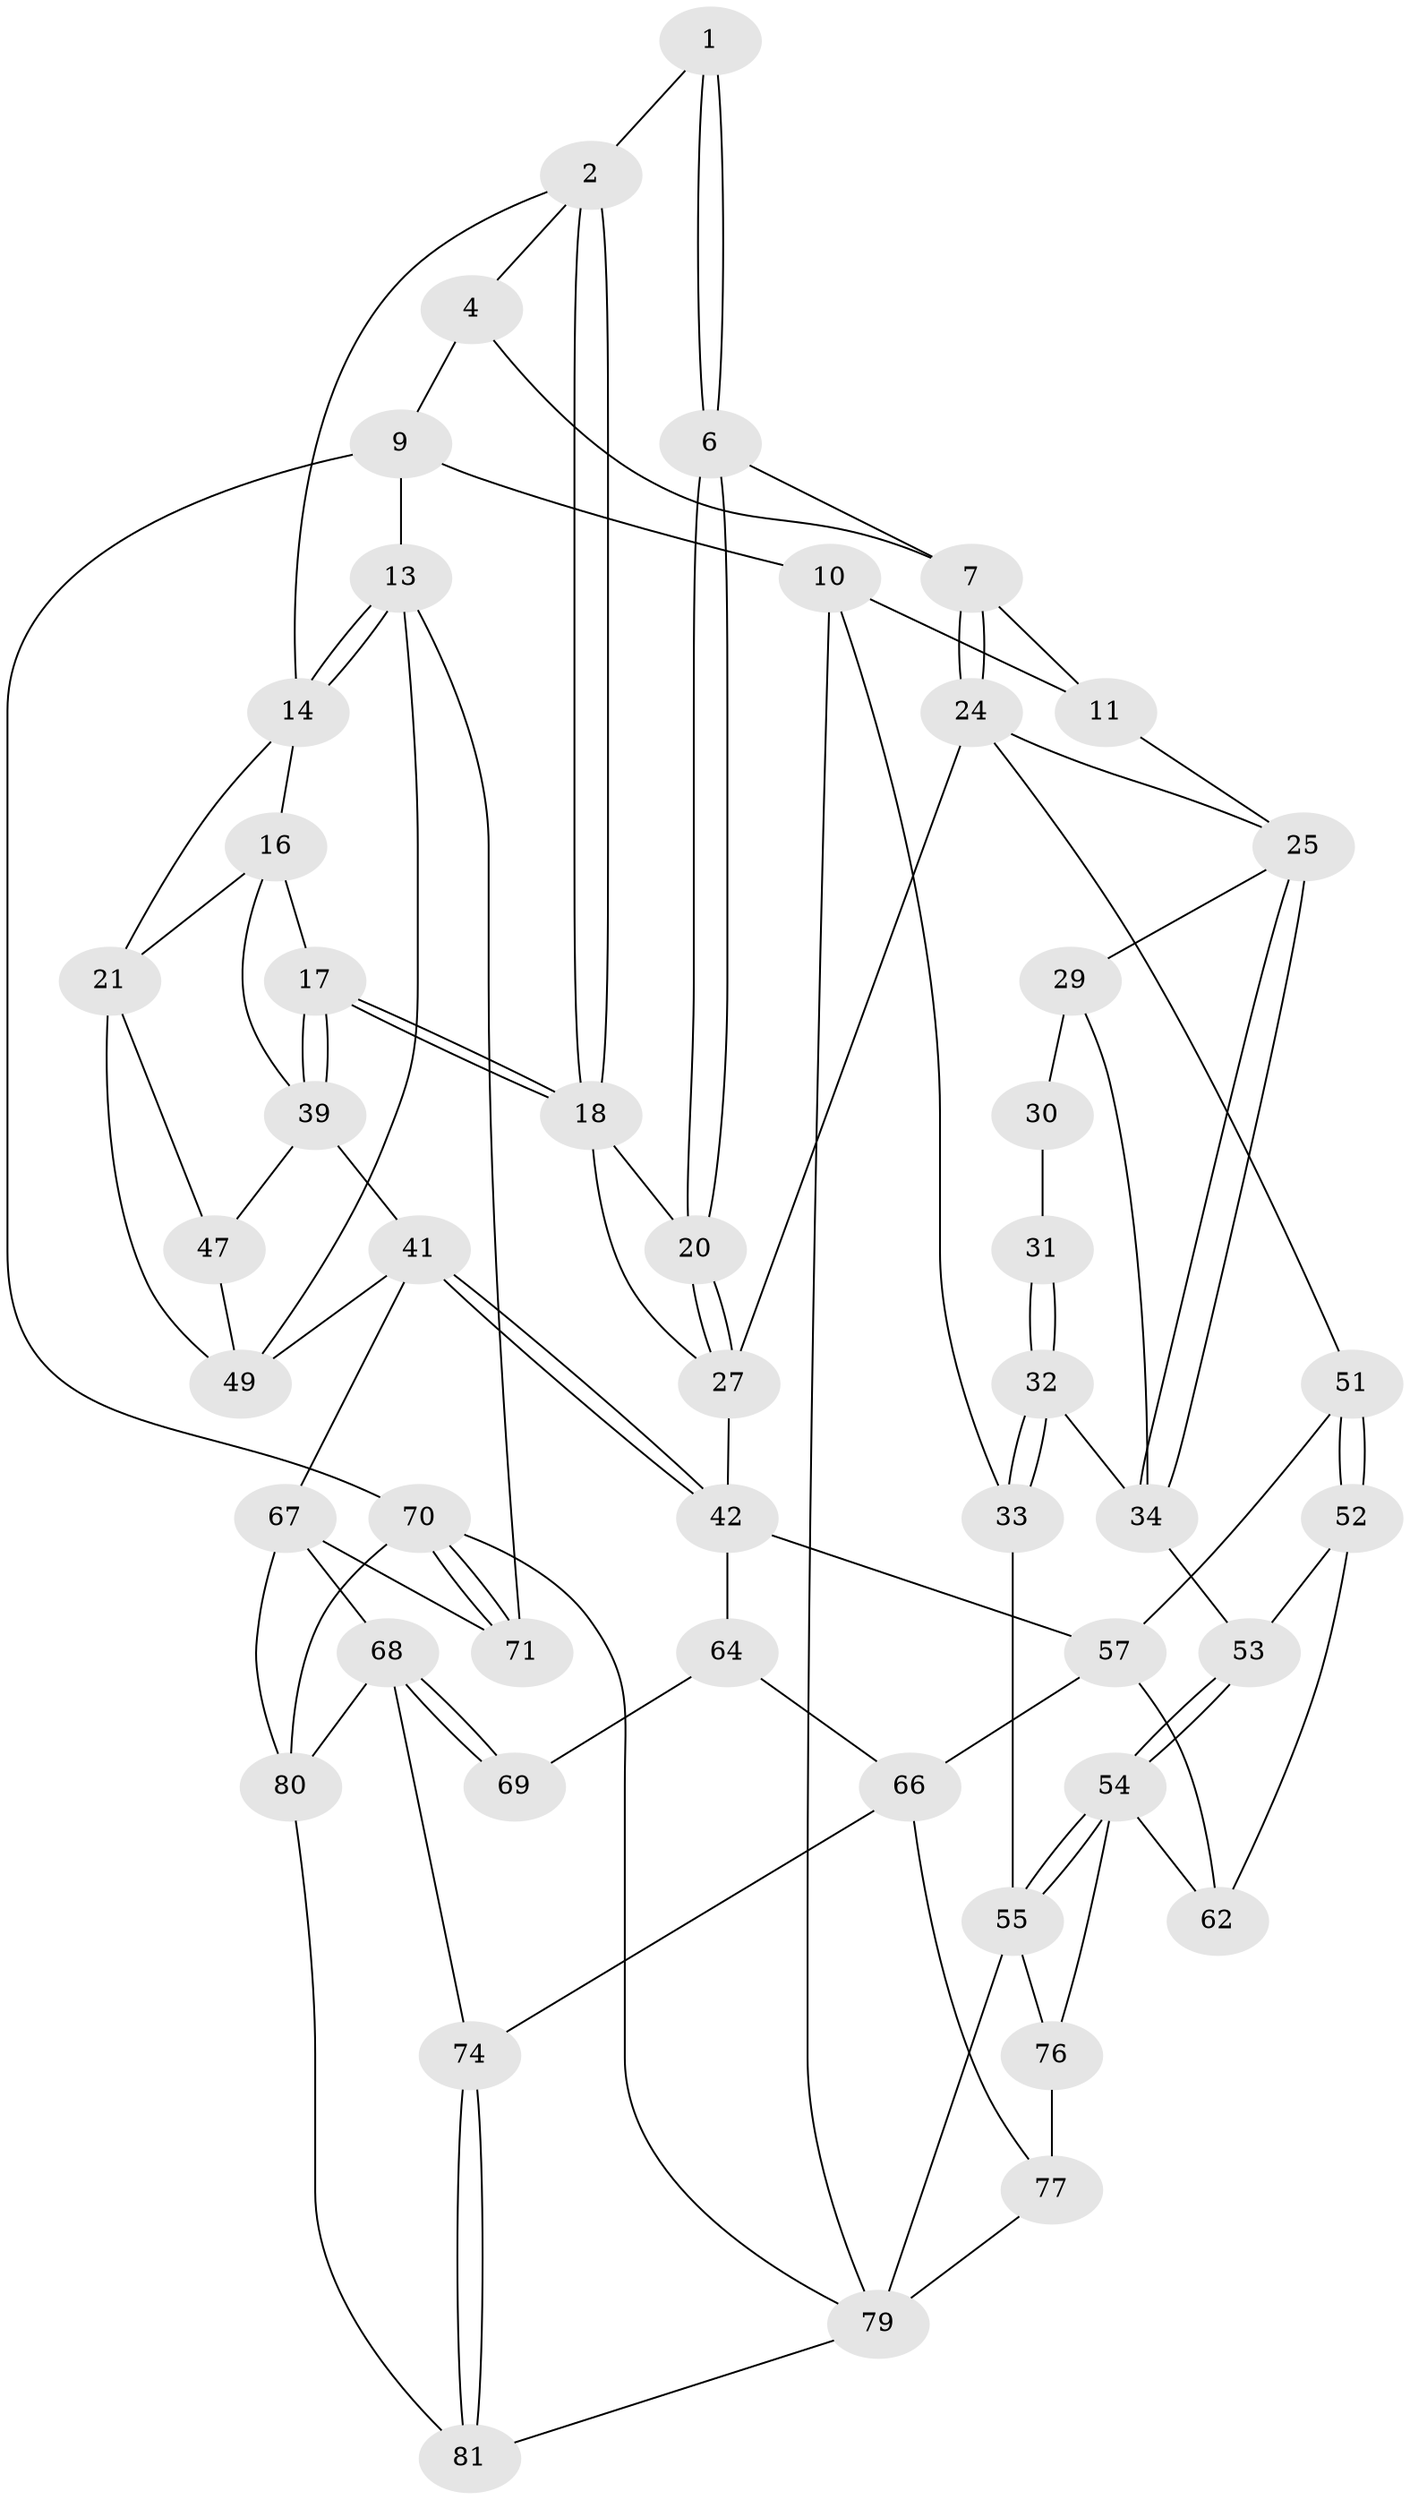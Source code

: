 // original degree distribution, {3: 0.024096385542168676, 5: 0.6024096385542169, 4: 0.20481927710843373, 6: 0.1686746987951807}
// Generated by graph-tools (version 1.1) at 2025/11/02/27/25 16:11:58]
// undirected, 49 vertices, 103 edges
graph export_dot {
graph [start="1"]
  node [color=gray90,style=filled];
  1 [pos="+0.5639915539285312+0.1846112071391158"];
  2 [pos="+0.6632481879670845+0.18970546269274835",super="+3"];
  4 [pos="+0.7357290623607751+0.00471488622581261",super="+5"];
  6 [pos="+0.4414887999034233+0.24778601249919802"];
  7 [pos="+0.30047746358427335+0.12369780238509492",super="+8"];
  9 [pos="+0.7439587747235465+0",super="+12"];
  10 [pos="+0.16306477449765705+0",super="+23"];
  11 [pos="+0.19716496908106704+0"];
  13 [pos="+1+0.22313575462553514",super="+48"];
  14 [pos="+0.9957426320444414+0.2602224382552131",super="+15"];
  16 [pos="+0.8127401627079519+0.2820169815427616",super="+22"];
  17 [pos="+0.7058833855866388+0.3160855975577383"];
  18 [pos="+0.65277942545489+0.2731619793970422",super="+19"];
  20 [pos="+0.46034945792761683+0.27857144586715077"];
  21 [pos="+0.8777131536939401+0.3689911495474436",super="+46"];
  24 [pos="+0.3405574192809817+0.4147441268379513",super="+28"];
  25 [pos="+0.262176141097701+0.4245001561689025",super="+26"];
  27 [pos="+0.45491523623791735+0.39491089809109714",super="+38"];
  29 [pos="+0.1495377572119623+0.2254489480385005",super="+35"];
  30 [pos="+0.14088177721723782+0.25033251155106584",super="+36"];
  31 [pos="+0.13783401096873704+0.256328162095158",super="+37"];
  32 [pos="+0.018292966206633187+0.47026279905577717",super="+45"];
  33 [pos="+0+0.5674617555166166"];
  34 [pos="+0.2477727283779044+0.43214422271506747",super="+44"];
  39 [pos="+0.7326164088489597+0.3684079102217109",super="+40"];
  41 [pos="+0.7109459398659495+0.5359420303747936",super="+60"];
  42 [pos="+0.6218418996831365+0.5330350643684432",super="+43"];
  47 [pos="+0.8684662402042727+0.410802406482463"];
  49 [pos="+1+0.527461731614074",super="+50"];
  51 [pos="+0.3867308101054123+0.505901506222645",super="+58"];
  52 [pos="+0.34522590611997495+0.5495915383080845",super="+59"];
  53 [pos="+0.2396100937089177+0.5722220208709193"];
  54 [pos="+0.19175541338079766+0.6415130318622564",super="+63"];
  55 [pos="+0+0.6673815072172483",super="+56"];
  57 [pos="+0.5237166065549616+0.5676281463664404",super="+61"];
  62 [pos="+0.39162356788056923+0.7146080839982408"];
  64 [pos="+0.6102704744134613+0.5955972767589245",super="+65"];
  66 [pos="+0.49126191898785687+0.7823803591646038",super="+75"];
  67 [pos="+0.7971938507945423+0.6625621719972729",super="+72"];
  68 [pos="+0.7480280053445769+0.7585525993487905",super="+73"];
  69 [pos="+0.6573309344725939+0.7363547740376754"];
  70 [pos="+1+1"];
  71 [pos="+1+0.7705389480398732"];
  74 [pos="+0.5484122654728565+0.8568903893787579"];
  76 [pos="+0.26224159391532637+0.8603307689973586"];
  77 [pos="+0.28788502011853906+1",super="+78"];
  79 [pos="+0+0.7776989918839396",super="+82"];
  80 [pos="+0.7543687221416092+0.9216328555462258",super="+83"];
  81 [pos="+0.4494411134703201+1"];
  1 -- 2;
  1 -- 6;
  1 -- 6;
  2 -- 18;
  2 -- 18;
  2 -- 4;
  2 -- 14;
  4 -- 9;
  4 -- 7;
  6 -- 7;
  6 -- 20;
  6 -- 20;
  7 -- 24;
  7 -- 24;
  7 -- 11;
  9 -- 10 [weight=2];
  9 -- 13;
  9 -- 70;
  10 -- 11;
  10 -- 79;
  10 -- 33;
  11 -- 25;
  13 -- 14;
  13 -- 14;
  13 -- 49;
  13 -- 71;
  14 -- 21;
  14 -- 16;
  16 -- 17;
  16 -- 21;
  16 -- 39;
  17 -- 18;
  17 -- 18;
  17 -- 39;
  17 -- 39;
  18 -- 27;
  18 -- 20;
  20 -- 27;
  20 -- 27;
  21 -- 49;
  21 -- 47;
  24 -- 25;
  24 -- 51;
  24 -- 27;
  25 -- 34;
  25 -- 34;
  25 -- 29;
  27 -- 42;
  29 -- 30 [weight=2];
  29 -- 34;
  30 -- 31 [weight=2];
  31 -- 32 [weight=2];
  31 -- 32;
  32 -- 33;
  32 -- 33;
  32 -- 34;
  33 -- 55;
  34 -- 53;
  39 -- 41;
  39 -- 47;
  41 -- 42;
  41 -- 42;
  41 -- 67;
  41 -- 49;
  42 -- 64;
  42 -- 57;
  47 -- 49;
  51 -- 52 [weight=2];
  51 -- 52;
  51 -- 57;
  52 -- 53;
  52 -- 62;
  53 -- 54;
  53 -- 54;
  54 -- 55;
  54 -- 55;
  54 -- 62;
  54 -- 76;
  55 -- 76;
  55 -- 79;
  57 -- 66;
  57 -- 62;
  64 -- 69 [weight=2];
  64 -- 66;
  66 -- 74;
  66 -- 77;
  67 -- 68;
  67 -- 80;
  67 -- 71;
  68 -- 69;
  68 -- 69;
  68 -- 80;
  68 -- 74;
  70 -- 71;
  70 -- 71;
  70 -- 80;
  70 -- 79;
  74 -- 81;
  74 -- 81;
  76 -- 77;
  77 -- 79 [weight=2];
  79 -- 81;
  80 -- 81;
}
